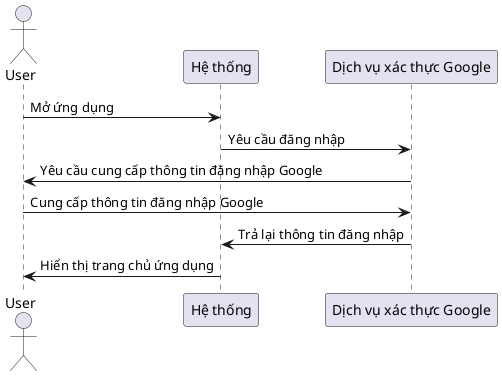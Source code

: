 @startuml sequence_login

actor User
participant "Hệ thống" as App
participant "Dịch vụ xác thực Google" as GoogleAuth

User -> App: Mở ứng dụng
App -> GoogleAuth: Yêu cầu đăng nhập
GoogleAuth -> User: Yêu cầu cung cấp thông tin đăng nhập Google
User -> GoogleAuth: Cung cấp thông tin đăng nhập Google
GoogleAuth -> App: Trả lại thông tin đăng nhập
App -> User: Hiển thị trang chủ ứng dụng

@enduml
